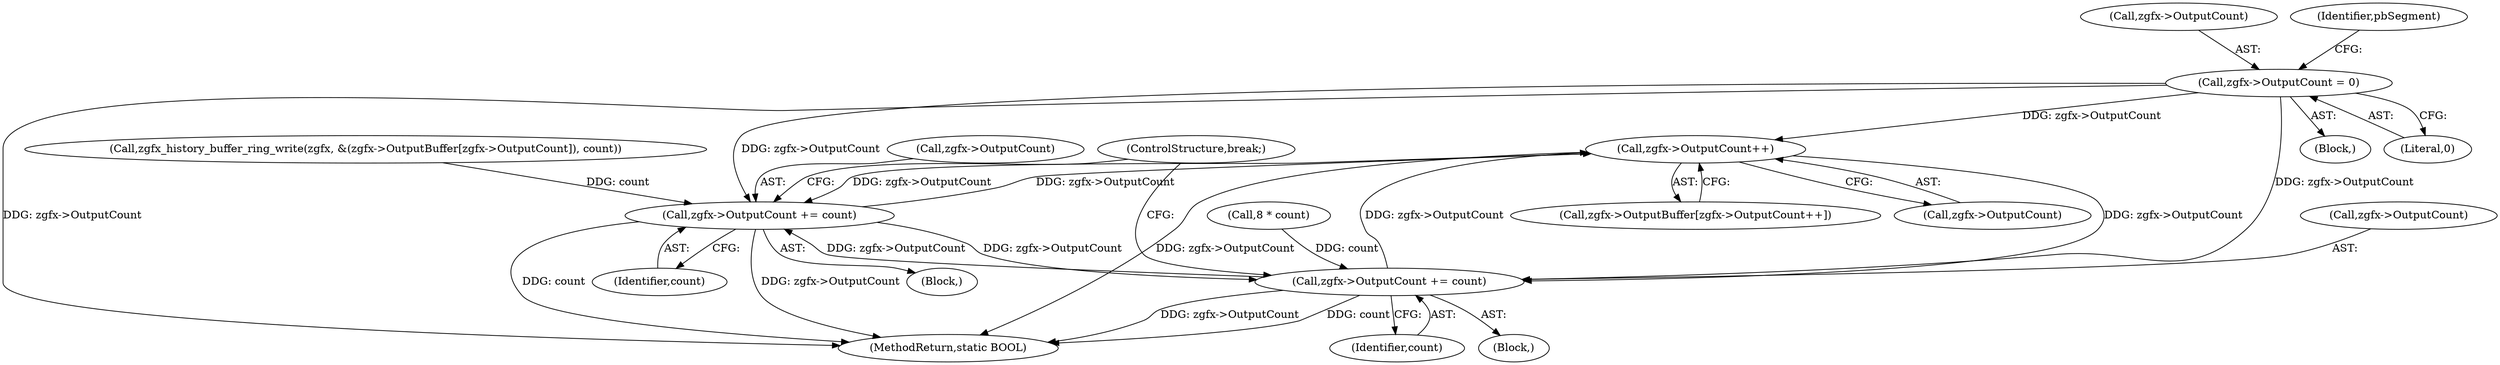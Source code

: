 digraph "0_FreeRDP_17c363a5162fd4dc77b1df54e48d7bd9bf6b3be7_0@pointer" {
"1000142" [label="(Call,zgfx->OutputCount = 0)"];
"1000330" [label="(Call,zgfx->OutputCount++)"];
"1000430" [label="(Call,zgfx->OutputCount += count)"];
"1000493" [label="(Call,zgfx->OutputCount += count)"];
"1000493" [label="(Call,zgfx->OutputCount += count)"];
"1000143" [label="(Call,zgfx->OutputCount)"];
"1000109" [label="(Block,)"];
"1000330" [label="(Call,zgfx->OutputCount++)"];
"1000501" [label="(MethodReturn,static BOOL)"];
"1000430" [label="(Call,zgfx->OutputCount += count)"];
"1000498" [label="(ControlStructure,break;)"];
"1000434" [label="(Identifier,count)"];
"1000431" [label="(Call,zgfx->OutputCount)"];
"1000419" [label="(Call,zgfx_history_buffer_ring_write(zgfx, &(zgfx->OutputBuffer[zgfx->OutputCount]), count))"];
"1000359" [label="(Block,)"];
"1000146" [label="(Literal,0)"];
"1000142" [label="(Call,zgfx->OutputCount = 0)"];
"1000494" [label="(Call,zgfx->OutputCount)"];
"1000326" [label="(Call,zgfx->OutputBuffer[zgfx->OutputCount++])"];
"1000490" [label="(Call,8 * count)"];
"1000436" [label="(Block,)"];
"1000331" [label="(Call,zgfx->OutputCount)"];
"1000497" [label="(Identifier,count)"];
"1000148" [label="(Identifier,pbSegment)"];
"1000142" -> "1000109"  [label="AST: "];
"1000142" -> "1000146"  [label="CFG: "];
"1000143" -> "1000142"  [label="AST: "];
"1000146" -> "1000142"  [label="AST: "];
"1000148" -> "1000142"  [label="CFG: "];
"1000142" -> "1000501"  [label="DDG: zgfx->OutputCount"];
"1000142" -> "1000330"  [label="DDG: zgfx->OutputCount"];
"1000142" -> "1000430"  [label="DDG: zgfx->OutputCount"];
"1000142" -> "1000493"  [label="DDG: zgfx->OutputCount"];
"1000330" -> "1000326"  [label="AST: "];
"1000330" -> "1000331"  [label="CFG: "];
"1000331" -> "1000330"  [label="AST: "];
"1000326" -> "1000330"  [label="CFG: "];
"1000330" -> "1000501"  [label="DDG: zgfx->OutputCount"];
"1000493" -> "1000330"  [label="DDG: zgfx->OutputCount"];
"1000430" -> "1000330"  [label="DDG: zgfx->OutputCount"];
"1000330" -> "1000430"  [label="DDG: zgfx->OutputCount"];
"1000330" -> "1000493"  [label="DDG: zgfx->OutputCount"];
"1000430" -> "1000359"  [label="AST: "];
"1000430" -> "1000434"  [label="CFG: "];
"1000431" -> "1000430"  [label="AST: "];
"1000434" -> "1000430"  [label="AST: "];
"1000498" -> "1000430"  [label="CFG: "];
"1000430" -> "1000501"  [label="DDG: count"];
"1000430" -> "1000501"  [label="DDG: zgfx->OutputCount"];
"1000419" -> "1000430"  [label="DDG: count"];
"1000493" -> "1000430"  [label="DDG: zgfx->OutputCount"];
"1000430" -> "1000493"  [label="DDG: zgfx->OutputCount"];
"1000493" -> "1000436"  [label="AST: "];
"1000493" -> "1000497"  [label="CFG: "];
"1000494" -> "1000493"  [label="AST: "];
"1000497" -> "1000493"  [label="AST: "];
"1000498" -> "1000493"  [label="CFG: "];
"1000493" -> "1000501"  [label="DDG: zgfx->OutputCount"];
"1000493" -> "1000501"  [label="DDG: count"];
"1000490" -> "1000493"  [label="DDG: count"];
}
